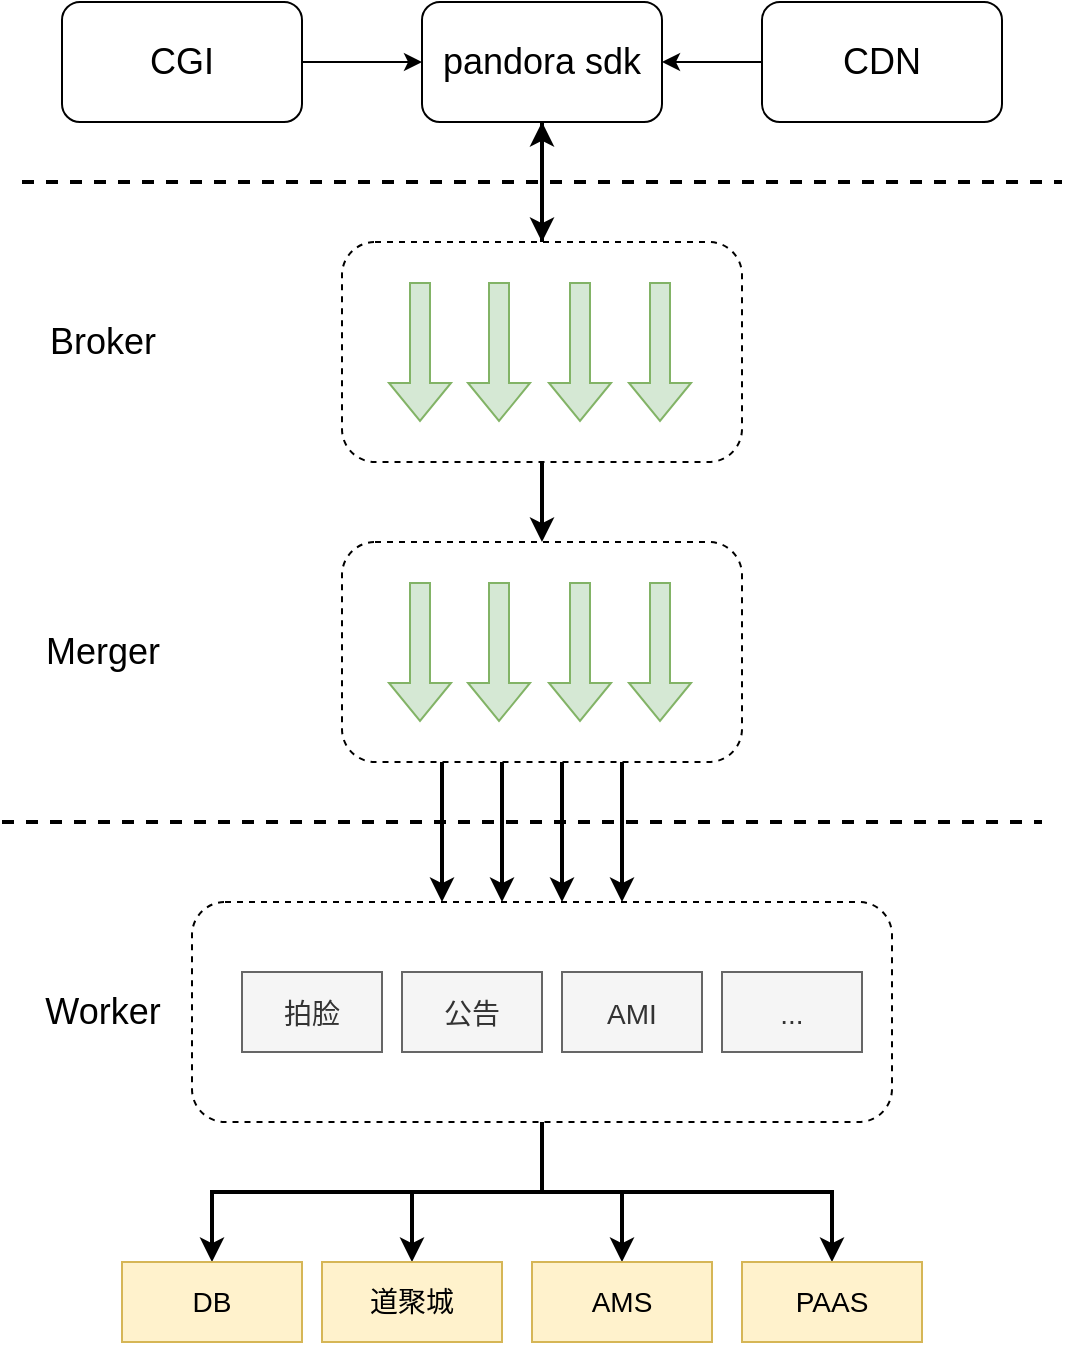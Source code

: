 <mxfile version="20.8.19" type="github">
  <diagram name="第 1 页" id="EZHfbUNx-EOWqFcLonX2">
    <mxGraphModel dx="1026" dy="683" grid="1" gridSize="10" guides="1" tooltips="1" connect="1" arrows="1" fold="1" page="1" pageScale="1" pageWidth="827" pageHeight="1169" math="0" shadow="0">
      <root>
        <mxCell id="0" />
        <mxCell id="1" parent="0" />
        <mxCell id="96x5LNWlefVqhGO-5As1-27" value="" style="edgeStyle=orthogonalEdgeStyle;rounded=0;orthogonalLoop=1;jettySize=auto;html=1;strokeWidth=2;fontSize=18;" edge="1" parent="1" source="96x5LNWlefVqhGO-5As1-10" target="96x5LNWlefVqhGO-5As1-19">
          <mxGeometry relative="1" as="geometry" />
        </mxCell>
        <mxCell id="96x5LNWlefVqhGO-5As1-28" value="" style="edgeStyle=orthogonalEdgeStyle;rounded=0;orthogonalLoop=1;jettySize=auto;html=1;strokeWidth=2;fontSize=18;" edge="1" parent="1" source="96x5LNWlefVqhGO-5As1-10" target="96x5LNWlefVqhGO-5As1-2">
          <mxGeometry relative="1" as="geometry" />
        </mxCell>
        <mxCell id="96x5LNWlefVqhGO-5As1-10" value="" style="rounded=1;whiteSpace=wrap;html=1;fontSize=18;dashed=1;fillColor=none;" vertex="1" parent="1">
          <mxGeometry x="220" y="280" width="200" height="110" as="geometry" />
        </mxCell>
        <mxCell id="96x5LNWlefVqhGO-5As1-5" value="" style="edgeStyle=orthogonalEdgeStyle;rounded=0;orthogonalLoop=1;jettySize=auto;html=1;fontSize=18;" edge="1" parent="1" source="96x5LNWlefVqhGO-5As1-1" target="96x5LNWlefVqhGO-5As1-2">
          <mxGeometry relative="1" as="geometry" />
        </mxCell>
        <mxCell id="96x5LNWlefVqhGO-5As1-1" value="&lt;font style=&quot;font-size: 18px;&quot;&gt;CGI&lt;/font&gt;" style="rounded=1;whiteSpace=wrap;html=1;" vertex="1" parent="1">
          <mxGeometry x="80" y="160" width="120" height="60" as="geometry" />
        </mxCell>
        <mxCell id="96x5LNWlefVqhGO-5As1-26" style="edgeStyle=orthogonalEdgeStyle;rounded=0;orthogonalLoop=1;jettySize=auto;html=1;strokeWidth=2;fontSize=18;" edge="1" parent="1" source="96x5LNWlefVqhGO-5As1-2" target="96x5LNWlefVqhGO-5As1-10">
          <mxGeometry relative="1" as="geometry" />
        </mxCell>
        <mxCell id="96x5LNWlefVqhGO-5As1-2" value="&lt;font style=&quot;font-size: 18px;&quot;&gt;pandora sdk&lt;/font&gt;" style="rounded=1;whiteSpace=wrap;html=1;" vertex="1" parent="1">
          <mxGeometry x="260" y="160" width="120" height="60" as="geometry" />
        </mxCell>
        <mxCell id="96x5LNWlefVqhGO-5As1-4" value="" style="edgeStyle=orthogonalEdgeStyle;rounded=0;orthogonalLoop=1;jettySize=auto;html=1;fontSize=18;" edge="1" parent="1" source="96x5LNWlefVqhGO-5As1-3" target="96x5LNWlefVqhGO-5As1-2">
          <mxGeometry relative="1" as="geometry" />
        </mxCell>
        <mxCell id="96x5LNWlefVqhGO-5As1-3" value="&lt;font style=&quot;font-size: 18px;&quot;&gt;CDN&lt;br&gt;&lt;/font&gt;" style="rounded=1;whiteSpace=wrap;html=1;" vertex="1" parent="1">
          <mxGeometry x="430" y="160" width="120" height="60" as="geometry" />
        </mxCell>
        <mxCell id="96x5LNWlefVqhGO-5As1-6" value="" style="shape=flexArrow;endArrow=classic;html=1;rounded=0;fontSize=18;fillColor=#d5e8d4;strokeColor=#82b366;" edge="1" parent="1">
          <mxGeometry width="50" height="50" relative="1" as="geometry">
            <mxPoint x="379" y="300" as="sourcePoint" />
            <mxPoint x="379" y="370" as="targetPoint" />
          </mxGeometry>
        </mxCell>
        <mxCell id="96x5LNWlefVqhGO-5As1-7" value="" style="shape=flexArrow;endArrow=classic;html=1;rounded=0;fontSize=18;fillColor=#d5e8d4;strokeColor=#82b366;" edge="1" parent="1">
          <mxGeometry width="50" height="50" relative="1" as="geometry">
            <mxPoint x="339" y="300" as="sourcePoint" />
            <mxPoint x="339" y="370" as="targetPoint" />
          </mxGeometry>
        </mxCell>
        <mxCell id="96x5LNWlefVqhGO-5As1-8" value="" style="shape=flexArrow;endArrow=classic;html=1;rounded=0;fontSize=18;fillColor=#d5e8d4;strokeColor=#82b366;" edge="1" parent="1">
          <mxGeometry width="50" height="50" relative="1" as="geometry">
            <mxPoint x="298.5" y="300" as="sourcePoint" />
            <mxPoint x="298.5" y="370" as="targetPoint" />
          </mxGeometry>
        </mxCell>
        <mxCell id="96x5LNWlefVqhGO-5As1-9" value="" style="shape=flexArrow;endArrow=classic;html=1;rounded=0;fontSize=18;fillColor=#d5e8d4;strokeColor=#82b366;" edge="1" parent="1">
          <mxGeometry width="50" height="50" relative="1" as="geometry">
            <mxPoint x="259" y="300" as="sourcePoint" />
            <mxPoint x="259" y="370" as="targetPoint" />
          </mxGeometry>
        </mxCell>
        <mxCell id="96x5LNWlefVqhGO-5As1-11" value="" style="endArrow=none;dashed=1;html=1;rounded=0;fontSize=18;strokeWidth=2;" edge="1" parent="1">
          <mxGeometry width="50" height="50" relative="1" as="geometry">
            <mxPoint x="60" y="250" as="sourcePoint" />
            <mxPoint x="580" y="250" as="targetPoint" />
          </mxGeometry>
        </mxCell>
        <mxCell id="96x5LNWlefVqhGO-5As1-12" value="" style="endArrow=none;dashed=1;html=1;rounded=0;fontSize=18;strokeWidth=2;" edge="1" parent="1">
          <mxGeometry width="50" height="50" relative="1" as="geometry">
            <mxPoint x="50" y="570" as="sourcePoint" />
            <mxPoint x="570" y="570" as="targetPoint" />
          </mxGeometry>
        </mxCell>
        <mxCell id="96x5LNWlefVqhGO-5As1-31" style="edgeStyle=orthogonalEdgeStyle;rounded=0;orthogonalLoop=1;jettySize=auto;html=1;strokeWidth=2;fontSize=18;" edge="1" parent="1" source="96x5LNWlefVqhGO-5As1-19" target="96x5LNWlefVqhGO-5As1-29">
          <mxGeometry relative="1" as="geometry">
            <Array as="points">
              <mxPoint x="270" y="570" />
              <mxPoint x="270" y="570" />
            </Array>
          </mxGeometry>
        </mxCell>
        <mxCell id="96x5LNWlefVqhGO-5As1-32" value="" style="edgeStyle=orthogonalEdgeStyle;rounded=0;orthogonalLoop=1;jettySize=auto;html=1;strokeWidth=2;fontSize=18;" edge="1" parent="1" source="96x5LNWlefVqhGO-5As1-19" target="96x5LNWlefVqhGO-5As1-29">
          <mxGeometry relative="1" as="geometry">
            <Array as="points">
              <mxPoint x="300" y="580" />
              <mxPoint x="300" y="580" />
            </Array>
          </mxGeometry>
        </mxCell>
        <mxCell id="96x5LNWlefVqhGO-5As1-33" value="" style="edgeStyle=orthogonalEdgeStyle;rounded=0;orthogonalLoop=1;jettySize=auto;html=1;strokeWidth=2;fontSize=18;" edge="1" parent="1" source="96x5LNWlefVqhGO-5As1-19" target="96x5LNWlefVqhGO-5As1-29">
          <mxGeometry relative="1" as="geometry">
            <Array as="points">
              <mxPoint x="330" y="570" />
              <mxPoint x="330" y="570" />
            </Array>
          </mxGeometry>
        </mxCell>
        <mxCell id="96x5LNWlefVqhGO-5As1-34" value="" style="edgeStyle=orthogonalEdgeStyle;rounded=0;orthogonalLoop=1;jettySize=auto;html=1;strokeWidth=2;fontSize=18;" edge="1" parent="1" source="96x5LNWlefVqhGO-5As1-19" target="96x5LNWlefVqhGO-5As1-29">
          <mxGeometry relative="1" as="geometry">
            <Array as="points">
              <mxPoint x="360" y="580" />
              <mxPoint x="360" y="580" />
            </Array>
          </mxGeometry>
        </mxCell>
        <mxCell id="96x5LNWlefVqhGO-5As1-19" value="" style="rounded=1;whiteSpace=wrap;html=1;fontSize=18;dashed=1;fillColor=none;" vertex="1" parent="1">
          <mxGeometry x="220" y="430" width="200" height="110" as="geometry" />
        </mxCell>
        <mxCell id="96x5LNWlefVqhGO-5As1-20" value="" style="shape=flexArrow;endArrow=classic;html=1;rounded=0;fontSize=18;fillColor=#d5e8d4;strokeColor=#82b366;" edge="1" parent="1">
          <mxGeometry width="50" height="50" relative="1" as="geometry">
            <mxPoint x="379" y="450" as="sourcePoint" />
            <mxPoint x="379" y="520" as="targetPoint" />
          </mxGeometry>
        </mxCell>
        <mxCell id="96x5LNWlefVqhGO-5As1-21" value="" style="shape=flexArrow;endArrow=classic;html=1;rounded=0;fontSize=18;fillColor=#d5e8d4;strokeColor=#82b366;" edge="1" parent="1">
          <mxGeometry width="50" height="50" relative="1" as="geometry">
            <mxPoint x="339" y="450" as="sourcePoint" />
            <mxPoint x="339" y="520" as="targetPoint" />
          </mxGeometry>
        </mxCell>
        <mxCell id="96x5LNWlefVqhGO-5As1-22" value="" style="shape=flexArrow;endArrow=classic;html=1;rounded=0;fontSize=18;fillColor=#d5e8d4;strokeColor=#82b366;" edge="1" parent="1">
          <mxGeometry width="50" height="50" relative="1" as="geometry">
            <mxPoint x="298.5" y="450" as="sourcePoint" />
            <mxPoint x="298.5" y="520" as="targetPoint" />
          </mxGeometry>
        </mxCell>
        <mxCell id="96x5LNWlefVqhGO-5As1-23" value="" style="shape=flexArrow;endArrow=classic;html=1;rounded=0;fontSize=18;fillColor=#d5e8d4;strokeColor=#82b366;" edge="1" parent="1">
          <mxGeometry width="50" height="50" relative="1" as="geometry">
            <mxPoint x="259" y="450" as="sourcePoint" />
            <mxPoint x="259" y="520" as="targetPoint" />
          </mxGeometry>
        </mxCell>
        <mxCell id="96x5LNWlefVqhGO-5As1-24" value="Broker" style="text;html=1;align=center;verticalAlign=middle;resizable=0;points=[];autosize=1;strokeColor=none;fillColor=none;fontSize=18;" vertex="1" parent="1">
          <mxGeometry x="60" y="310" width="80" height="40" as="geometry" />
        </mxCell>
        <mxCell id="96x5LNWlefVqhGO-5As1-25" value="Merger" style="text;html=1;align=center;verticalAlign=middle;resizable=0;points=[];autosize=1;strokeColor=none;fillColor=none;fontSize=18;" vertex="1" parent="1">
          <mxGeometry x="60" y="465" width="80" height="40" as="geometry" />
        </mxCell>
        <mxCell id="96x5LNWlefVqhGO-5As1-44" style="edgeStyle=orthogonalEdgeStyle;rounded=0;orthogonalLoop=1;jettySize=auto;html=1;entryX=0.5;entryY=0;entryDx=0;entryDy=0;strokeWidth=2;fontSize=14;" edge="1" parent="1" source="96x5LNWlefVqhGO-5As1-29" target="96x5LNWlefVqhGO-5As1-42">
          <mxGeometry relative="1" as="geometry">
            <Array as="points">
              <mxPoint x="320" y="755" />
              <mxPoint x="360" y="755" />
            </Array>
          </mxGeometry>
        </mxCell>
        <mxCell id="96x5LNWlefVqhGO-5As1-47" style="edgeStyle=orthogonalEdgeStyle;rounded=0;orthogonalLoop=1;jettySize=auto;html=1;strokeWidth=2;fontSize=14;" edge="1" parent="1" source="96x5LNWlefVqhGO-5As1-29" target="96x5LNWlefVqhGO-5As1-43">
          <mxGeometry relative="1" as="geometry">
            <Array as="points">
              <mxPoint x="320" y="755" />
              <mxPoint x="465" y="755" />
            </Array>
          </mxGeometry>
        </mxCell>
        <mxCell id="96x5LNWlefVqhGO-5As1-48" style="edgeStyle=orthogonalEdgeStyle;rounded=0;orthogonalLoop=1;jettySize=auto;html=1;strokeWidth=2;fontSize=14;" edge="1" parent="1" source="96x5LNWlefVqhGO-5As1-29" target="96x5LNWlefVqhGO-5As1-41">
          <mxGeometry relative="1" as="geometry">
            <Array as="points">
              <mxPoint x="320" y="755" />
              <mxPoint x="255" y="755" />
            </Array>
          </mxGeometry>
        </mxCell>
        <mxCell id="96x5LNWlefVqhGO-5As1-49" style="edgeStyle=orthogonalEdgeStyle;rounded=0;orthogonalLoop=1;jettySize=auto;html=1;strokeWidth=2;fontSize=14;" edge="1" parent="1" source="96x5LNWlefVqhGO-5As1-29" target="96x5LNWlefVqhGO-5As1-40">
          <mxGeometry relative="1" as="geometry" />
        </mxCell>
        <mxCell id="96x5LNWlefVqhGO-5As1-29" value="" style="rounded=1;whiteSpace=wrap;html=1;fontSize=18;dashed=1;fillColor=none;" vertex="1" parent="1">
          <mxGeometry x="145" y="610" width="350" height="110" as="geometry" />
        </mxCell>
        <mxCell id="96x5LNWlefVqhGO-5As1-35" value="&lt;font style=&quot;font-size: 14px;&quot;&gt;拍脸&lt;/font&gt;" style="rounded=0;whiteSpace=wrap;html=1;fontSize=18;fillColor=#f5f5f5;fontColor=#333333;strokeColor=#666666;" vertex="1" parent="1">
          <mxGeometry x="170" y="645" width="70" height="40" as="geometry" />
        </mxCell>
        <mxCell id="96x5LNWlefVqhGO-5As1-36" value="&lt;span style=&quot;font-size: 14px;&quot;&gt;公告&lt;/span&gt;" style="rounded=0;whiteSpace=wrap;html=1;fontSize=18;fillColor=#f5f5f5;fontColor=#333333;strokeColor=#666666;" vertex="1" parent="1">
          <mxGeometry x="250" y="645" width="70" height="40" as="geometry" />
        </mxCell>
        <mxCell id="96x5LNWlefVqhGO-5As1-37" value="&lt;span style=&quot;font-size: 14px;&quot;&gt;AMI&lt;/span&gt;" style="rounded=0;whiteSpace=wrap;html=1;fontSize=18;fillColor=#f5f5f5;fontColor=#333333;strokeColor=#666666;" vertex="1" parent="1">
          <mxGeometry x="330" y="645" width="70" height="40" as="geometry" />
        </mxCell>
        <mxCell id="96x5LNWlefVqhGO-5As1-38" value="&lt;span style=&quot;font-size: 14px;&quot;&gt;...&lt;/span&gt;" style="rounded=0;whiteSpace=wrap;html=1;fontSize=18;fillColor=#f5f5f5;fontColor=#333333;strokeColor=#666666;" vertex="1" parent="1">
          <mxGeometry x="410" y="645" width="70" height="40" as="geometry" />
        </mxCell>
        <mxCell id="96x5LNWlefVqhGO-5As1-39" value="Worker" style="text;html=1;align=center;verticalAlign=middle;resizable=0;points=[];autosize=1;strokeColor=none;fillColor=none;fontSize=18;" vertex="1" parent="1">
          <mxGeometry x="60" y="645" width="80" height="40" as="geometry" />
        </mxCell>
        <mxCell id="96x5LNWlefVqhGO-5As1-40" value="DB" style="rounded=0;whiteSpace=wrap;html=1;fontSize=14;fillColor=#fff2cc;strokeColor=#d6b656;" vertex="1" parent="1">
          <mxGeometry x="110" y="790" width="90" height="40" as="geometry" />
        </mxCell>
        <mxCell id="96x5LNWlefVqhGO-5As1-41" value="道聚城" style="rounded=0;whiteSpace=wrap;html=1;fontSize=14;fillColor=#fff2cc;strokeColor=#d6b656;" vertex="1" parent="1">
          <mxGeometry x="210" y="790" width="90" height="40" as="geometry" />
        </mxCell>
        <mxCell id="96x5LNWlefVqhGO-5As1-42" value="AMS" style="rounded=0;whiteSpace=wrap;html=1;fontSize=14;fillColor=#fff2cc;strokeColor=#d6b656;" vertex="1" parent="1">
          <mxGeometry x="315" y="790" width="90" height="40" as="geometry" />
        </mxCell>
        <mxCell id="96x5LNWlefVqhGO-5As1-43" value="PAAS" style="rounded=0;whiteSpace=wrap;html=1;fontSize=14;fillColor=#fff2cc;strokeColor=#d6b656;" vertex="1" parent="1">
          <mxGeometry x="420" y="790" width="90" height="40" as="geometry" />
        </mxCell>
      </root>
    </mxGraphModel>
  </diagram>
</mxfile>
